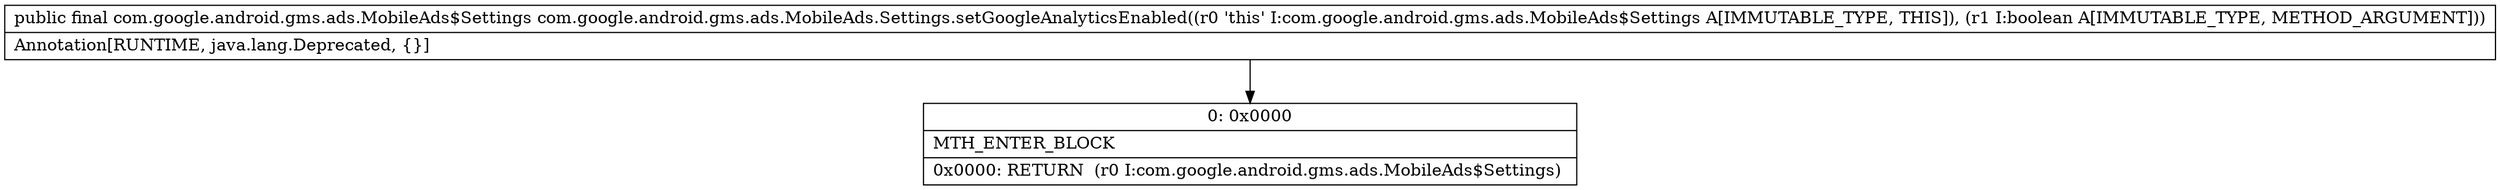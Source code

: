 digraph "CFG forcom.google.android.gms.ads.MobileAds.Settings.setGoogleAnalyticsEnabled(Z)Lcom\/google\/android\/gms\/ads\/MobileAds$Settings;" {
Node_0 [shape=record,label="{0\:\ 0x0000|MTH_ENTER_BLOCK\l|0x0000: RETURN  (r0 I:com.google.android.gms.ads.MobileAds$Settings) \l}"];
MethodNode[shape=record,label="{public final com.google.android.gms.ads.MobileAds$Settings com.google.android.gms.ads.MobileAds.Settings.setGoogleAnalyticsEnabled((r0 'this' I:com.google.android.gms.ads.MobileAds$Settings A[IMMUTABLE_TYPE, THIS]), (r1 I:boolean A[IMMUTABLE_TYPE, METHOD_ARGUMENT]))  | Annotation[RUNTIME, java.lang.Deprecated, \{\}]\l}"];
MethodNode -> Node_0;
}

